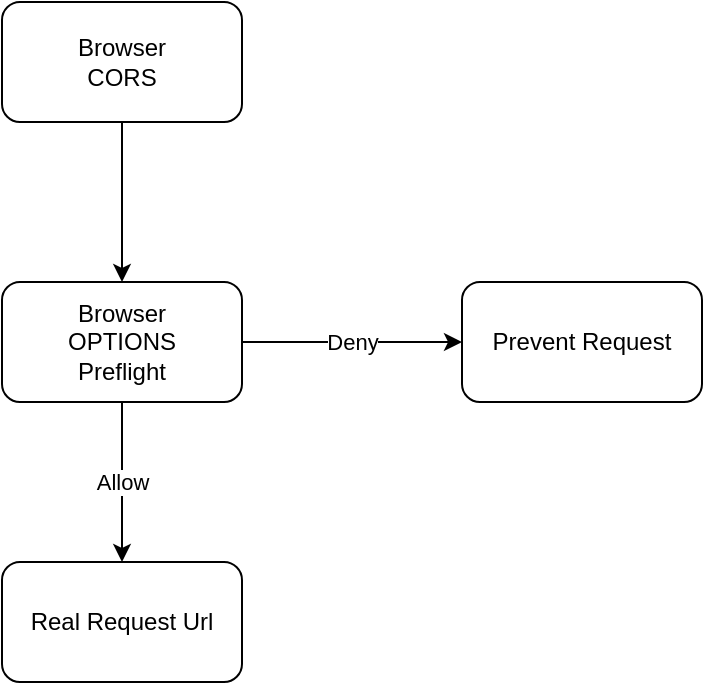 <mxfile version="13.7.9" type="device"><diagram id="LvLqcIlbNncXl4YkVl0S" name="Page-1"><mxGraphModel dx="914" dy="556" grid="1" gridSize="10" guides="1" tooltips="1" connect="1" arrows="1" fold="1" page="1" pageScale="1" pageWidth="850" pageHeight="1100" math="0" shadow="0"><root><mxCell id="0"/><mxCell id="1" parent="0"/><mxCell id="uUQyiskpk6p6HKpdf4-C-3" value="" style="edgeStyle=orthogonalEdgeStyle;rounded=0;orthogonalLoop=1;jettySize=auto;html=1;" edge="1" parent="1" source="uUQyiskpk6p6HKpdf4-C-1" target="uUQyiskpk6p6HKpdf4-C-2"><mxGeometry relative="1" as="geometry"/></mxCell><mxCell id="uUQyiskpk6p6HKpdf4-C-1" value="Browser&lt;br&gt;CORS" style="rounded=1;whiteSpace=wrap;html=1;" vertex="1" parent="1"><mxGeometry x="370" y="180" width="120" height="60" as="geometry"/></mxCell><mxCell id="uUQyiskpk6p6HKpdf4-C-5" value="Allow" style="edgeStyle=orthogonalEdgeStyle;rounded=0;orthogonalLoop=1;jettySize=auto;html=1;" edge="1" parent="1" source="uUQyiskpk6p6HKpdf4-C-2" target="uUQyiskpk6p6HKpdf4-C-4"><mxGeometry relative="1" as="geometry"/></mxCell><mxCell id="uUQyiskpk6p6HKpdf4-C-7" value="Deny" style="edgeStyle=orthogonalEdgeStyle;rounded=0;orthogonalLoop=1;jettySize=auto;html=1;" edge="1" parent="1" source="uUQyiskpk6p6HKpdf4-C-2" target="uUQyiskpk6p6HKpdf4-C-6"><mxGeometry relative="1" as="geometry"/></mxCell><mxCell id="uUQyiskpk6p6HKpdf4-C-2" value="Browser&lt;br&gt;OPTIONS&lt;br&gt;Preflight" style="rounded=1;whiteSpace=wrap;html=1;" vertex="1" parent="1"><mxGeometry x="370" y="320" width="120" height="60" as="geometry"/></mxCell><mxCell id="uUQyiskpk6p6HKpdf4-C-4" value="Real Request Url" style="rounded=1;whiteSpace=wrap;html=1;" vertex="1" parent="1"><mxGeometry x="370" y="460" width="120" height="60" as="geometry"/></mxCell><mxCell id="uUQyiskpk6p6HKpdf4-C-6" value="Prevent Request" style="rounded=1;whiteSpace=wrap;html=1;" vertex="1" parent="1"><mxGeometry x="600" y="320" width="120" height="60" as="geometry"/></mxCell></root></mxGraphModel></diagram></mxfile>